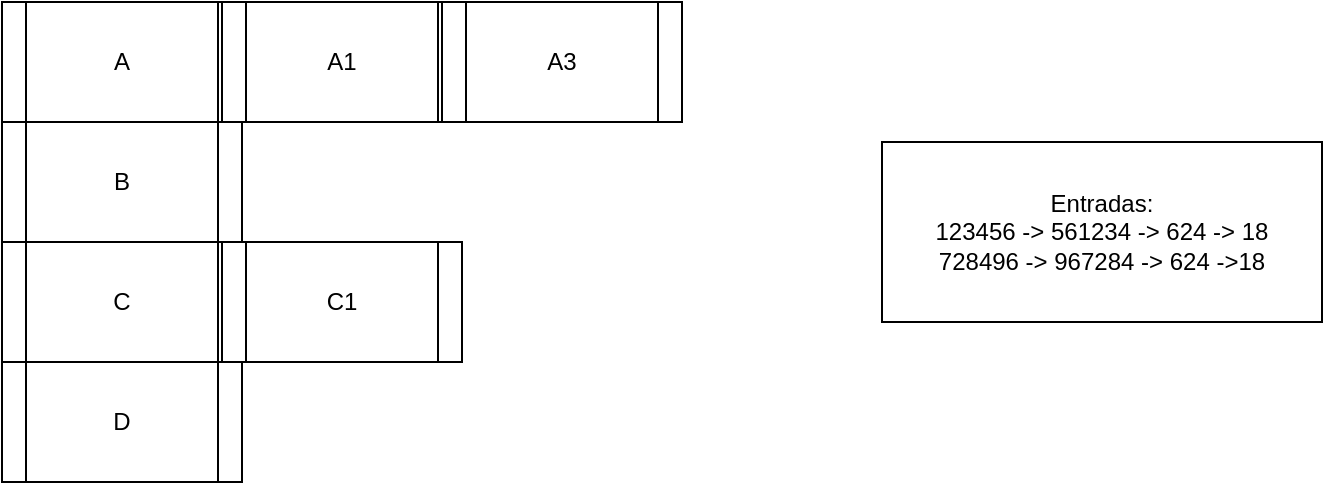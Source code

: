 <mxfile>
    <diagram id="Qi0rILXSNXnFEDGTLZYj" name="Page-1">
        <mxGraphModel dx="1012" dy="294" grid="1" gridSize="10" guides="1" tooltips="1" connect="1" arrows="1" fold="1" page="1" pageScale="1" pageWidth="827" pageHeight="1169" math="0" shadow="0">
            <root>
                <mxCell id="0"/>
                <mxCell id="1" parent="0"/>
                <mxCell id="2" value="A" style="shape=process;whiteSpace=wrap;html=1;backgroundOutline=1;" parent="1" vertex="1">
                    <mxGeometry x="120" y="70" width="120" height="60" as="geometry"/>
                </mxCell>
                <mxCell id="3" value="B" style="shape=process;whiteSpace=wrap;html=1;backgroundOutline=1;" parent="1" vertex="1">
                    <mxGeometry x="120" y="130" width="120" height="60" as="geometry"/>
                </mxCell>
                <mxCell id="4" value="C" style="shape=process;whiteSpace=wrap;html=1;backgroundOutline=1;" parent="1" vertex="1">
                    <mxGeometry x="120" y="190" width="120" height="60" as="geometry"/>
                </mxCell>
                <mxCell id="5" value="A1" style="shape=process;whiteSpace=wrap;html=1;backgroundOutline=1;" parent="1" vertex="1">
                    <mxGeometry x="230" y="70" width="120" height="60" as="geometry"/>
                </mxCell>
                <mxCell id="6" value="A3" style="shape=process;whiteSpace=wrap;html=1;backgroundOutline=1;" parent="1" vertex="1">
                    <mxGeometry x="340" y="70" width="120" height="60" as="geometry"/>
                </mxCell>
                <mxCell id="8" value="D" style="shape=process;whiteSpace=wrap;html=1;backgroundOutline=1;" parent="1" vertex="1">
                    <mxGeometry x="120" y="250" width="120" height="60" as="geometry"/>
                </mxCell>
                <mxCell id="9" value="C1" style="shape=process;whiteSpace=wrap;html=1;backgroundOutline=1;" parent="1" vertex="1">
                    <mxGeometry x="230" y="190" width="120" height="60" as="geometry"/>
                </mxCell>
                <mxCell id="10" value="Entradas:&lt;br&gt;123456 -&amp;gt; 561234 -&amp;gt; 624 -&amp;gt; 18&lt;br&gt;728496 -&amp;gt; 967284 -&amp;gt; 624 -&amp;gt;18" style="rounded=0;whiteSpace=wrap;html=1;" parent="1" vertex="1">
                    <mxGeometry x="560" y="140" width="220" height="90" as="geometry"/>
                </mxCell>
            </root>
        </mxGraphModel>
    </diagram>
</mxfile>